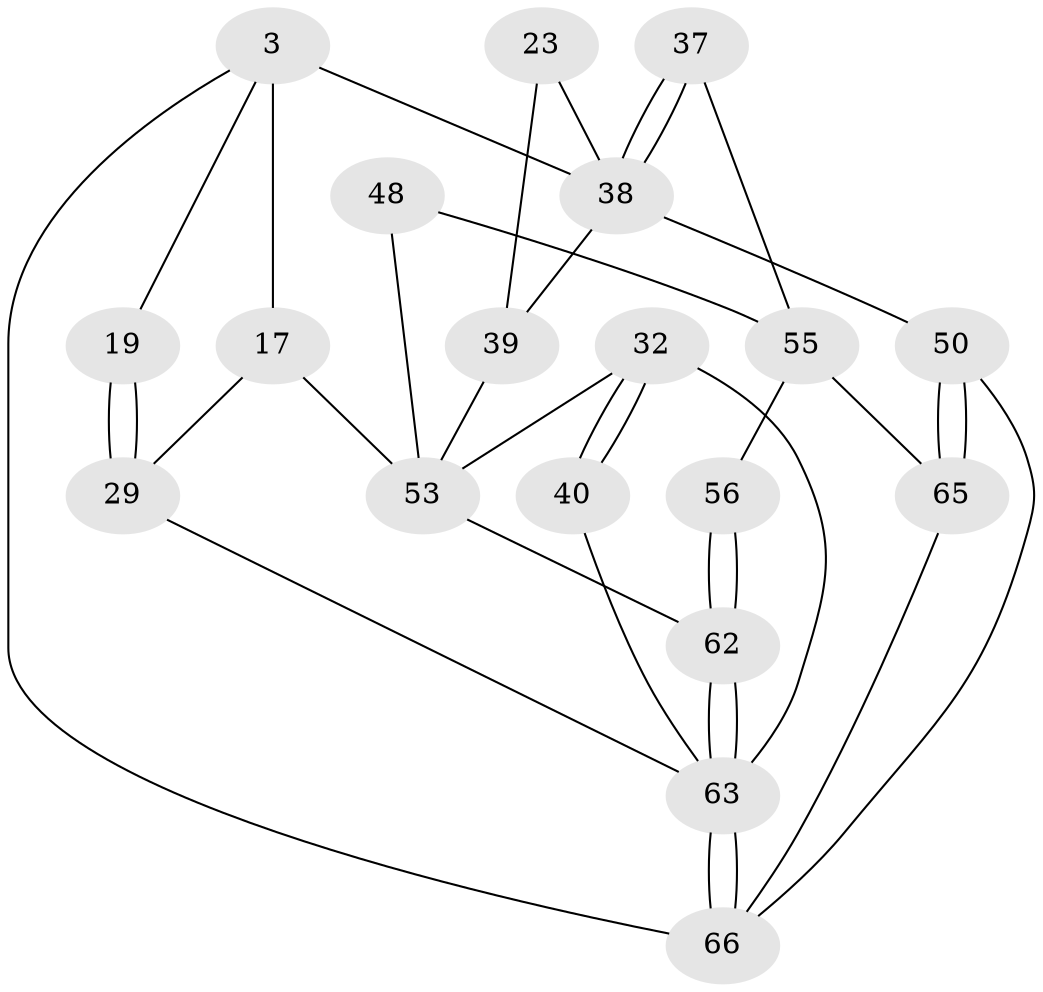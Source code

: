 // original degree distribution, {3: 0.06060606060606061, 4: 0.21212121212121213, 6: 0.24242424242424243, 5: 0.48484848484848486}
// Generated by graph-tools (version 1.1) at 2025/05/03/04/25 22:05:31]
// undirected, 19 vertices, 37 edges
graph export_dot {
graph [start="1"]
  node [color=gray90,style=filled];
  3 [pos="+0+0",super="+2"];
  17 [pos="+0.3804441518015248+0.28194085405885416",super="+7+16"];
  19 [pos="+0+0",super="+4"];
  23 [pos="+0.8288262327570614+0.25333473566598974",super="+20+22+21"];
  29 [pos="+0.017224447290880445+0.41735046537588194",super="+8+9"];
  32 [pos="+0.26354711811497844+0.3875588786248164",super="+31"];
  37 [pos="+1+0.4758688921582431"];
  38 [pos="+0.8725446932429929+0.38321019471861756",super="+27+25"];
  39 [pos="+0.8616121074678995+0.4168980360211763",super="+34"];
  40 [pos="+0.3557968683524173+0.5749747374604504"];
  48 [pos="+0.8825150486164595+0.5577206425431398"];
  50 [pos="+1+1"];
  53 [pos="+0.8157439116056145+0.5318437783332369",super="+35+36+49"];
  55 [pos="+0.7670296643605989+0.7675432747333014",super="+54"];
  56 [pos="+0.7443603172846429+0.7574252024061626"];
  62 [pos="+0.6394132734287107+0.9208795921197498",super="+42+41+57"];
  63 [pos="+0.6387287653546776+0.9449714577776611",super="+61+58"];
  65 [pos="+0.734798170587521+1",super="+64+51"];
  66 [pos="+0.709441250545636+1",super="+60"];
  3 -- 19;
  3 -- 17;
  3 -- 66;
  3 -- 38 [weight=2];
  17 -- 29;
  17 -- 53 [weight=2];
  19 -- 29 [weight=3];
  19 -- 29;
  23 -- 38 [weight=3];
  23 -- 39;
  29 -- 63;
  32 -- 40 [weight=2];
  32 -- 40;
  32 -- 53;
  32 -- 63;
  37 -- 38 [weight=2];
  37 -- 38;
  37 -- 55;
  38 -- 39 [weight=2];
  38 -- 50;
  39 -- 53 [weight=3];
  40 -- 63;
  48 -- 55 [weight=2];
  48 -- 53;
  50 -- 65 [weight=2];
  50 -- 65;
  50 -- 66;
  53 -- 62 [weight=2];
  55 -- 56;
  55 -- 65 [weight=2];
  56 -- 62 [weight=2];
  56 -- 62;
  62 -- 63 [weight=2];
  62 -- 63;
  63 -- 66 [weight=4];
  63 -- 66;
  65 -- 66;
}
